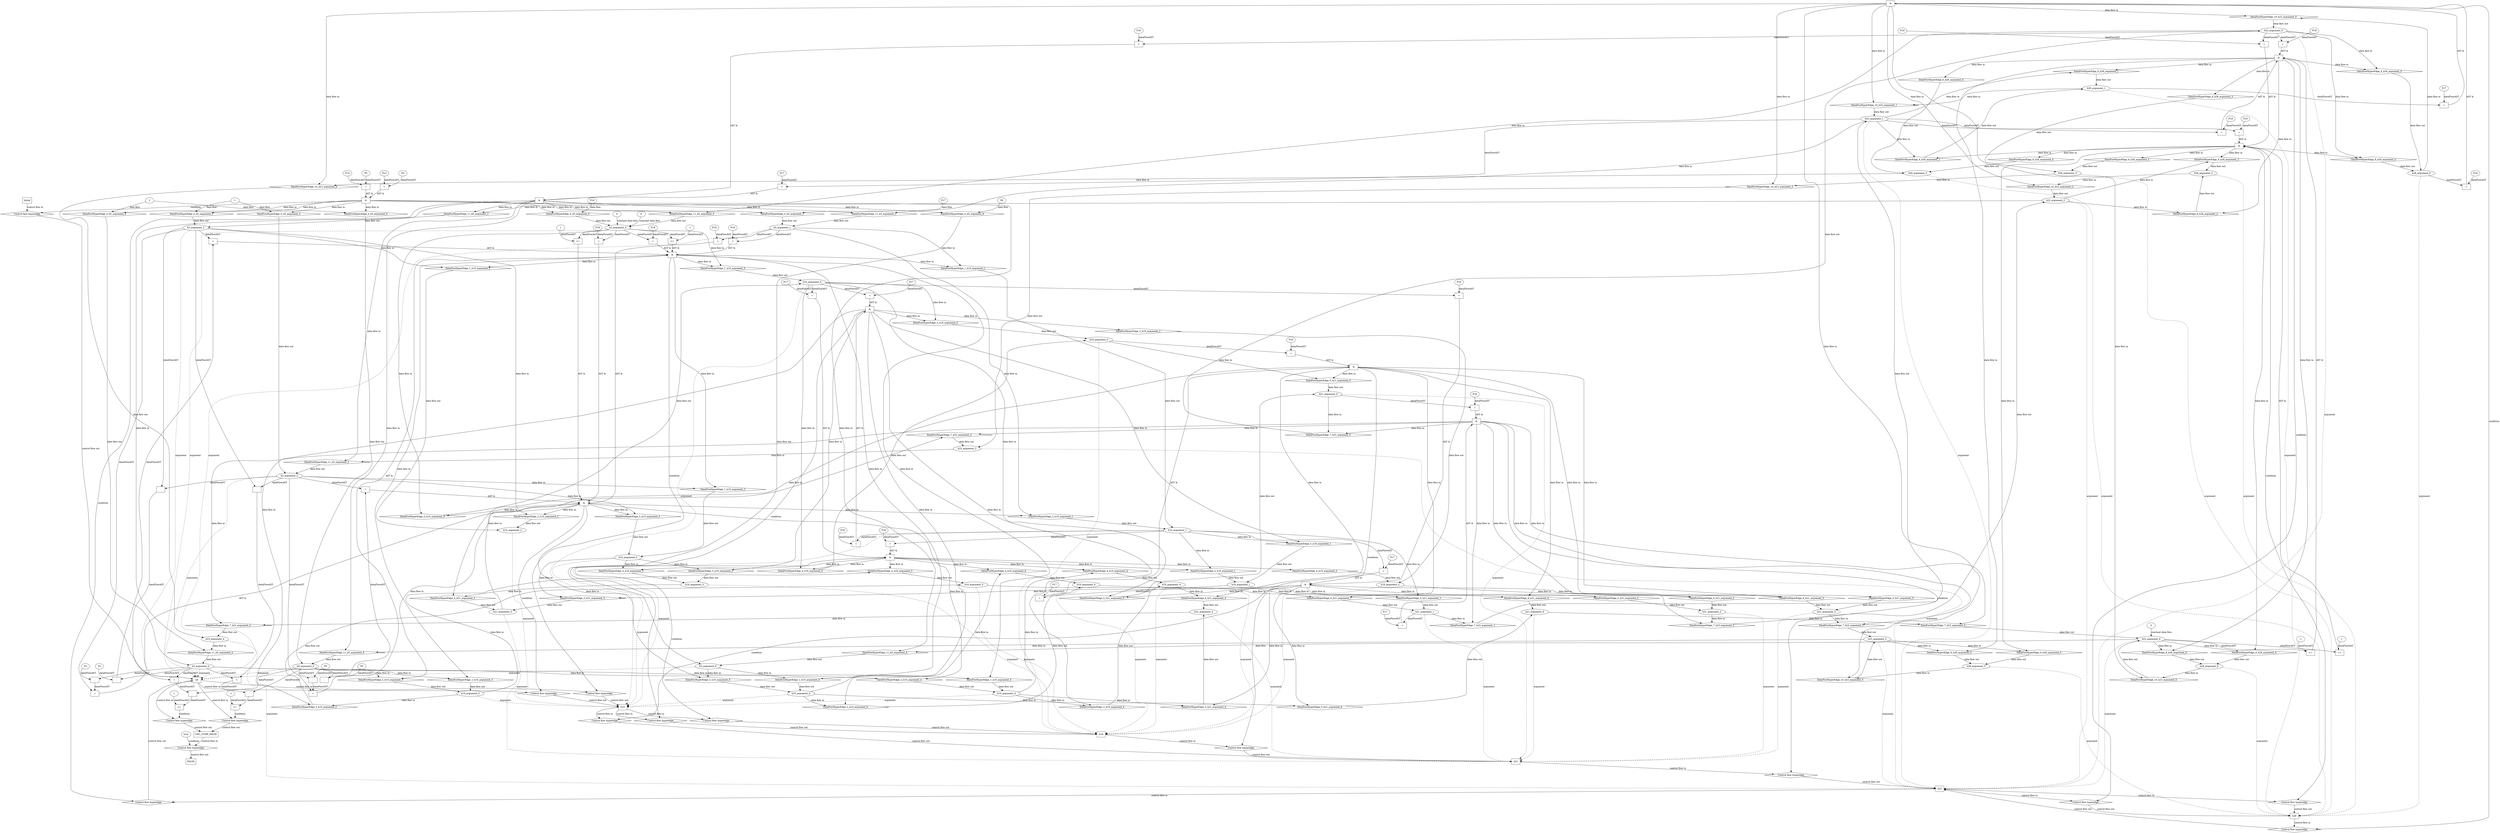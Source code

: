 digraph dag {
"CHC_COMP_FALSE" [label="CHC_COMP_FALSE" nodeName="CHC_COMP_FALSE" class=cfn  shape="rect"];
"h10" [label="h10" nodeName="h10" class=cfn  shape="rect"];
"h19" [label="h19" nodeName="h19" class=cfn  shape="rect"];
"h21" [label="h21" nodeName="h21" class=cfn  shape="rect"];
"h23" [label="h23" nodeName="h23" class=cfn  shape="rect"];
"h28" [label="h28" nodeName="h28" class=cfn  shape="rect"];
"h5" [label="h5" nodeName="h5" class=cfn  shape="rect"];
FALSE [label="FALSE" nodeName=FALSE class=cfn  shape="rect"];
Initial [label="Initial" nodeName=Initial class=cfn  shape="rect"];
ControlFowHyperEdge_0 [label="Control flow hyperedge" nodeName=ControlFowHyperEdge_0 class=controlFlowHyperEdge shape="diamond"];
"Initial" -> ControlFowHyperEdge_0 [label="control flow in"]
ControlFowHyperEdge_0 -> "h5" [label="control flow out"]
ControlFowHyperEdge_1 [label="Control flow hyperedge" nodeName=ControlFowHyperEdge_1 class=controlFlowHyperEdge shape="diamond"];
"h5" -> ControlFowHyperEdge_1 [label="control flow in"]
ControlFowHyperEdge_1 -> "h10" [label="control flow out"]
ControlFowHyperEdge_2 [label="Control flow hyperedge" nodeName=ControlFowHyperEdge_2 class=controlFlowHyperEdge shape="diamond"];
"h5" -> ControlFowHyperEdge_2 [label="control flow in"]
ControlFowHyperEdge_2 -> "h10" [label="control flow out"]
ControlFowHyperEdge_3 [label="Control flow hyperedge" nodeName=ControlFowHyperEdge_3 class=controlFlowHyperEdge shape="diamond"];
"h10" -> ControlFowHyperEdge_3 [label="control flow in"]
ControlFowHyperEdge_3 -> "h19" [label="control flow out"]
ControlFowHyperEdge_4 [label="Control flow hyperedge" nodeName=ControlFowHyperEdge_4 class=controlFlowHyperEdge shape="diamond"];
"h10" -> ControlFowHyperEdge_4 [label="control flow in"]
ControlFowHyperEdge_4 -> "h19" [label="control flow out"]
ControlFowHyperEdge_5 [label="Control flow hyperedge" nodeName=ControlFowHyperEdge_5 class=controlFlowHyperEdge shape="diamond"];
"h10" -> ControlFowHyperEdge_5 [label="control flow in"]
ControlFowHyperEdge_5 -> "h21" [label="control flow out"]
ControlFowHyperEdge_6 [label="Control flow hyperedge" nodeName=ControlFowHyperEdge_6 class=controlFlowHyperEdge shape="diamond"];
"h19" -> ControlFowHyperEdge_6 [label="control flow in"]
ControlFowHyperEdge_6 -> "h21" [label="control flow out"]
ControlFowHyperEdge_7 [label="Control flow hyperedge" nodeName=ControlFowHyperEdge_7 class=controlFlowHyperEdge shape="diamond"];
"h21" -> ControlFowHyperEdge_7 [label="control flow in"]
ControlFowHyperEdge_7 -> "h23" [label="control flow out"]
ControlFowHyperEdge_8 [label="Control flow hyperedge" nodeName=ControlFowHyperEdge_8 class=controlFlowHyperEdge shape="diamond"];
"h23" -> ControlFowHyperEdge_8 [label="control flow in"]
ControlFowHyperEdge_8 -> "h28" [label="control flow out"]
ControlFowHyperEdge_9 [label="Control flow hyperedge" nodeName=ControlFowHyperEdge_9 class=controlFlowHyperEdge shape="diamond"];
"h23" -> ControlFowHyperEdge_9 [label="control flow in"]
ControlFowHyperEdge_9 -> "h28" [label="control flow out"]
ControlFowHyperEdge_10 [label="Control flow hyperedge" nodeName=ControlFowHyperEdge_10 class=controlFlowHyperEdge shape="diamond"];
"h28" -> ControlFowHyperEdge_10 [label="control flow in"]
ControlFowHyperEdge_10 -> "h23" [label="control flow out"]
ControlFowHyperEdge_11 [label="Control flow hyperedge" nodeName=ControlFowHyperEdge_11 class=controlFlowHyperEdge shape="diamond"];
"h23" -> ControlFowHyperEdge_11 [label="control flow in"]
ControlFowHyperEdge_11 -> "h5" [label="control flow out"]
ControlFowHyperEdge_12 [label="Control flow hyperedge" nodeName=ControlFowHyperEdge_12 class=controlFlowHyperEdge shape="diamond"];
"h5" -> ControlFowHyperEdge_12 [label="control flow in"]
ControlFowHyperEdge_12 -> "CHC_COMP_FALSE" [label="control flow out"]
ControlFowHyperEdge_13 [label="Control flow hyperedge" nodeName=ControlFowHyperEdge_13 class=controlFlowHyperEdge shape="diamond"];
"h5" -> ControlFowHyperEdge_13 [label="control flow in"]
ControlFowHyperEdge_13 -> "CHC_COMP_FALSE" [label="control flow out"]
ControlFowHyperEdge_14 [label="Control flow hyperedge" nodeName=ControlFowHyperEdge_14 class=controlFlowHyperEdge shape="diamond"];
"CHC_COMP_FALSE" -> ControlFowHyperEdge_14 [label="control flow in"]
ControlFowHyperEdge_14 -> "FALSE" [label="control flow out"]
"h5_argument_0" [label="h5_argument_0" nodeName=argument0 class=argument  head="h5" shape="oval"];
"h5_argument_0" -> "h5"[label="argument" style="dashed"]
"h5_argument_1" [label="h5_argument_1" nodeName=argument1 class=argument  head="h5" shape="oval"];
"h5_argument_1" -> "h5"[label="argument" style="dashed"]
"h5_argument_2" [label="h5_argument_2" nodeName=argument2 class=argument  head="h5" shape="oval"];
"h5_argument_2" -> "h5"[label="argument" style="dashed"]
"h5_argument_3" [label="h5_argument_3" nodeName=argument3 class=argument  head="h5" shape="oval"];
"h5_argument_3" -> "h5"[label="argument" style="dashed"]
"h5_argument_4" [label="h5_argument_4" nodeName=argument4 class=argument  head="h5" shape="oval"];
"h5_argument_4" -> "h5"[label="argument" style="dashed"]
"h5_argument_5" [label="h5_argument_5" nodeName=argument5 class=argument  head="h5" shape="oval"];
"h5_argument_5" -> "h5"[label="argument" style="dashed"]
"h5_argument_6" [label="h5_argument_6" nodeName=argument6 class=argument  head="h5" shape="oval"];
"h5_argument_6" -> "h5"[label="argument" style="dashed"]
"h10_argument_0" [label="h10_argument_0" nodeName=argument0 class=argument  head="h10" shape="oval"];
"h10_argument_0" -> "h10"[label="argument" style="dashed"]
"h10_argument_1" [label="h10_argument_1" nodeName=argument1 class=argument  head="h10" shape="oval"];
"h10_argument_1" -> "h10"[label="argument" style="dashed"]
"h10_argument_2" [label="h10_argument_2" nodeName=argument2 class=argument  head="h10" shape="oval"];
"h10_argument_2" -> "h10"[label="argument" style="dashed"]
"h10_argument_3" [label="h10_argument_3" nodeName=argument3 class=argument  head="h10" shape="oval"];
"h10_argument_3" -> "h10"[label="argument" style="dashed"]
"h10_argument_4" [label="h10_argument_4" nodeName=argument4 class=argument  head="h10" shape="oval"];
"h10_argument_4" -> "h10"[label="argument" style="dashed"]
"h10_argument_5" [label="h10_argument_5" nodeName=argument5 class=argument  head="h10" shape="oval"];
"h10_argument_5" -> "h10"[label="argument" style="dashed"]
"h10_argument_6" [label="h10_argument_6" nodeName=argument6 class=argument  head="h10" shape="oval"];
"h10_argument_6" -> "h10"[label="argument" style="dashed"]
"h19_argument_0" [label="h19_argument_0" nodeName=argument0 class=argument  head="h19" shape="oval"];
"h19_argument_0" -> "h19"[label="argument" style="dashed"]
"h19_argument_1" [label="h19_argument_1" nodeName=argument1 class=argument  head="h19" shape="oval"];
"h19_argument_1" -> "h19"[label="argument" style="dashed"]
"h19_argument_2" [label="h19_argument_2" nodeName=argument2 class=argument  head="h19" shape="oval"];
"h19_argument_2" -> "h19"[label="argument" style="dashed"]
"h19_argument_3" [label="h19_argument_3" nodeName=argument3 class=argument  head="h19" shape="oval"];
"h19_argument_3" -> "h19"[label="argument" style="dashed"]
"h19_argument_4" [label="h19_argument_4" nodeName=argument4 class=argument  head="h19" shape="oval"];
"h19_argument_4" -> "h19"[label="argument" style="dashed"]
"h19_argument_5" [label="h19_argument_5" nodeName=argument5 class=argument  head="h19" shape="oval"];
"h19_argument_5" -> "h19"[label="argument" style="dashed"]
"h19_argument_6" [label="h19_argument_6" nodeName=argument6 class=argument  head="h19" shape="oval"];
"h19_argument_6" -> "h19"[label="argument" style="dashed"]
"h21_argument_0" [label="h21_argument_0" nodeName=argument0 class=argument  head="h21" shape="oval"];
"h21_argument_0" -> "h21"[label="argument" style="dashed"]
"h21_argument_1" [label="h21_argument_1" nodeName=argument1 class=argument  head="h21" shape="oval"];
"h21_argument_1" -> "h21"[label="argument" style="dashed"]
"h21_argument_2" [label="h21_argument_2" nodeName=argument2 class=argument  head="h21" shape="oval"];
"h21_argument_2" -> "h21"[label="argument" style="dashed"]
"h21_argument_3" [label="h21_argument_3" nodeName=argument3 class=argument  head="h21" shape="oval"];
"h21_argument_3" -> "h21"[label="argument" style="dashed"]
"h21_argument_4" [label="h21_argument_4" nodeName=argument4 class=argument  head="h21" shape="oval"];
"h21_argument_4" -> "h21"[label="argument" style="dashed"]
"h21_argument_5" [label="h21_argument_5" nodeName=argument5 class=argument  head="h21" shape="oval"];
"h21_argument_5" -> "h21"[label="argument" style="dashed"]
"h21_argument_6" [label="h21_argument_6" nodeName=argument6 class=argument  head="h21" shape="oval"];
"h21_argument_6" -> "h21"[label="argument" style="dashed"]
"h23_argument_0" [label="h23_argument_0" nodeName=argument0 class=argument  head="h23" shape="oval"];
"h23_argument_0" -> "h23"[label="argument" style="dashed"]
"h23_argument_1" [label="h23_argument_1" nodeName=argument1 class=argument  head="h23" shape="oval"];
"h23_argument_1" -> "h23"[label="argument" style="dashed"]
"h23_argument_2" [label="h23_argument_2" nodeName=argument2 class=argument  head="h23" shape="oval"];
"h23_argument_2" -> "h23"[label="argument" style="dashed"]
"h23_argument_3" [label="h23_argument_3" nodeName=argument3 class=argument  head="h23" shape="oval"];
"h23_argument_3" -> "h23"[label="argument" style="dashed"]
"h23_argument_4" [label="h23_argument_4" nodeName=argument4 class=argument  head="h23" shape="oval"];
"h23_argument_4" -> "h23"[label="argument" style="dashed"]
"h23_argument_5" [label="h23_argument_5" nodeName=argument5 class=argument  head="h23" shape="oval"];
"h23_argument_5" -> "h23"[label="argument" style="dashed"]
"h23_argument_6" [label="h23_argument_6" nodeName=argument6 class=argument  head="h23" shape="oval"];
"h23_argument_6" -> "h23"[label="argument" style="dashed"]
"h28_argument_0" [label="h28_argument_0" nodeName=argument0 class=argument  head="h28" shape="oval"];
"h28_argument_0" -> "h28"[label="argument" style="dashed"]
"h28_argument_1" [label="h28_argument_1" nodeName=argument1 class=argument  head="h28" shape="oval"];
"h28_argument_1" -> "h28"[label="argument" style="dashed"]
"h28_argument_2" [label="h28_argument_2" nodeName=argument2 class=argument  head="h28" shape="oval"];
"h28_argument_2" -> "h28"[label="argument" style="dashed"]
"h28_argument_3" [label="h28_argument_3" nodeName=argument3 class=argument  head="h28" shape="oval"];
"h28_argument_3" -> "h28"[label="argument" style="dashed"]
"h28_argument_4" [label="h28_argument_4" nodeName=argument4 class=argument  head="h28" shape="oval"];
"h28_argument_4" -> "h28"[label="argument" style="dashed"]
"h28_argument_5" [label="h28_argument_5" nodeName=argument5 class=argument  head="h28" shape="oval"];
"h28_argument_5" -> "h28"[label="argument" style="dashed"]
"h28_argument_6" [label="h28_argument_6" nodeName=argument6 class=argument  head="h28" shape="oval"];
"h28_argument_6" -> "h28"[label="argument" style="dashed"]

"xxxh5___Initial_0xxx_and" [label="&" nodeName="xxxh5___Initial_0xxx_and" class=Operator shape="rect"];
"xxxh5___Initial_0xxxguard_0_node_0" [label="=" nodeName="xxxh5___Initial_0xxxguard_0_node_0" class=Operator  shape="rect"];
"xxxh5___Initial_0xxxguard_0_node_1" [label="P14" nodeName="xxxh5___Initial_0xxxguard_0_node_1" class=Constant ];
"xxxh5___Initial_0xxxguard_0_node_2" [label="P5" nodeName="xxxh5___Initial_0xxxguard_0_node_2" class=Constant ];
"xxxh5___Initial_0xxxguard_0_node_1" -> "xxxh5___Initial_0xxxguard_0_node_0"[label="dataFlowAST"]
"xxxh5___Initial_0xxxguard_0_node_2" -> "xxxh5___Initial_0xxxguard_0_node_0"[label="dataFlowAST"]

"xxxh5___Initial_0xxxguard_0_node_0" -> "xxxh5___Initial_0xxx_and" [label="AST &"];
"xxxh5___Initial_0xxxguard1_node_0" [label="=" nodeName="xxxh5___Initial_0xxxguard1_node_0" class=Operator  shape="rect"];
"xxxh5___Initial_0xxxguard1_node_1" [label="P13" nodeName="xxxh5___Initial_0xxxguard1_node_1" class=Constant ];
"xxxh5___Initial_0xxxguard1_node_2" [label="P4" nodeName="xxxh5___Initial_0xxxguard1_node_2" class=Constant ];
"xxxh5___Initial_0xxxguard1_node_1" -> "xxxh5___Initial_0xxxguard1_node_0"[label="dataFlowAST"]
"xxxh5___Initial_0xxxguard1_node_2" -> "xxxh5___Initial_0xxxguard1_node_0"[label="dataFlowAST"]

"xxxh5___Initial_0xxxguard1_node_0" -> "xxxh5___Initial_0xxx_and" [label="AST &"];
"xxxh5___Initial_0xxx_and" -> "ControlFowHyperEdge_0" [label="condition"];
"xxxh5___Initial_0xxxdataFlow_0_node_0" [label="P6" nodeName="xxxh5___Initial_0xxxdataFlow_0_node_0" class=Constant ];

"xxxh5___Initial_0xxxdataFlow_0_node_0" -> "DataFowHyperEdge_0_h5_argument_6" [label="data flow"];
"xxxh5___Initial_0xxxdataFlow1_node_0" [label="1" nodeName="xxxh5___Initial_0xxxdataFlow1_node_0" class=Literal ];

"xxxh5___Initial_0xxxdataFlow1_node_0" -> "DataFowHyperEdge_0_h5_argument_3" [label="data flow"];
"xxxh5___Initial_0xxxdataFlow2_node_0" [label="P17" nodeName="xxxh5___Initial_0xxxdataFlow2_node_0" class=Constant ];

"xxxh5___Initial_0xxxdataFlow2_node_0" -> "DataFowHyperEdge_0_h5_argument_1" [label="data flow"];
"xxxh5___Initial_0xxxdataFlow3_node_0" [label="P16" nodeName="xxxh5___Initial_0xxxdataFlow3_node_0" class=Constant ];

"xxxh5___Initial_0xxxdataFlow3_node_0" -> "DataFowHyperEdge_0_h5_argument_0" [label="data flow"];
"xxxh5___Initial_0xxxdataFlow4_node_0" [label="2" nodeName="xxxh5___Initial_0xxxdataFlow4_node_0" class=Literal ];

"xxxh5___Initial_0xxxdataFlow4_node_0" -> "DataFowHyperEdge_0_h5_argument_4" [label="data flow"];

"xxxh5___Initial_0xxxdataFlow4_node_0" -> "DataFowHyperEdge_0_h5_argument_5" [label="data flow"];

"xxxh5___Initial_0xxxdataFlow1_node_0" -> "DataFowHyperEdge_0_h5_argument_2" [label="data flow"];
"xxxh10___h5_1xxx_and" [label="&" nodeName="xxxh10___h5_1xxx_and" class=Operator shape="rect"];
"xxxh10___h5_1xxxguard3_node_0" [label="=" nodeName="xxxh10___h5_1xxxguard3_node_0" class=Operator  shape="rect"];
"xxxh10___h5_1xxxguard3_node_2" [label="-" nodeName="xxxh10___h5_1xxxguard3_node_2" class= Operator shape="rect"];
"xxxh10___h5_1xxxguard3_node_3" [label="P2" nodeName="xxxh10___h5_1xxxguard3_node_3" class=Constant ];
"h5_argument_2" -> "xxxh10___h5_1xxxguard3_node_0"[label="dataFlowAST"]
"xxxh10___h5_1xxxguard3_node_2" -> "xxxh10___h5_1xxxguard3_node_0"[label="dataFlowAST"]
"xxxh10___h5_1xxxguard3_node_3" -> "xxxh10___h5_1xxxguard3_node_2"[label="dataFlowAST"]
"h5_argument_4" -> "xxxh10___h5_1xxxguard3_node_2"[label="dataFlowAST"]

"xxxh10___h5_1xxxguard3_node_0" -> "xxxh10___h5_1xxx_and" [label="AST &"];
"xxxh10___h5_1xxxguard_0_node_0" [label="=" nodeName="xxxh10___h5_1xxxguard_0_node_0" class=Operator  shape="rect"];
"xxxh10___h5_1xxxguard_0_node_1" [label="P19" nodeName="xxxh10___h5_1xxxguard_0_node_1" class=Constant ];
"xxxh10___h5_1xxxguard_0_node_1" -> "xxxh10___h5_1xxxguard_0_node_0"[label="dataFlowAST"]
"h5_argument_1" -> "xxxh10___h5_1xxxguard_0_node_0"[label="dataFlowAST"]

"xxxh10___h5_1xxxguard_0_node_0" -> "xxxh10___h5_1xxx_and" [label="AST &"];
"xxxh10___h5_1xxxguard1_node_0" [label="=" nodeName="xxxh10___h5_1xxxguard1_node_0" class=Operator  shape="rect"];
"xxxh10___h5_1xxxguard1_node_1" [label="P18" nodeName="xxxh10___h5_1xxxguard1_node_1" class=Constant ];
"xxxh10___h5_1xxxguard1_node_1" -> "xxxh10___h5_1xxxguard1_node_0"[label="dataFlowAST"]
"h5_argument_0" -> "xxxh10___h5_1xxxguard1_node_0"[label="dataFlowAST"]

"xxxh10___h5_1xxxguard1_node_0" -> "xxxh10___h5_1xxx_and" [label="AST &"];
"xxxh10___h5_1xxxguard2_node_0" [label="=" nodeName="xxxh10___h5_1xxxguard2_node_0" class=Operator  shape="rect"];
"xxxh10___h5_1xxxguard2_node_2" [label="-" nodeName="xxxh10___h5_1xxxguard2_node_2" class= Operator shape="rect"];
"xxxh10___h5_1xxxguard2_node_3" [label="P5" nodeName="xxxh10___h5_1xxxguard2_node_3" class=Constant ];
"h5_argument_3" -> "xxxh10___h5_1xxxguard2_node_0"[label="dataFlowAST"]
"xxxh10___h5_1xxxguard2_node_2" -> "xxxh10___h5_1xxxguard2_node_0"[label="dataFlowAST"]
"xxxh10___h5_1xxxguard2_node_3" -> "xxxh10___h5_1xxxguard2_node_2"[label="dataFlowAST"]
"h5_argument_5" -> "xxxh10___h5_1xxxguard2_node_2"[label="dataFlowAST"]

"xxxh10___h5_1xxxguard2_node_0" -> "xxxh10___h5_1xxx_and" [label="AST &"];
"xxxh10___h5_1xxxguard4_node_0" [label=">=" nodeName="xxxh10___h5_1xxxguard4_node_0" class=Operator  shape="rect"];
"xxxh10___h5_1xxxguard4_node_1" [label="-1" nodeName="xxxh10___h5_1xxxguard4_node_1" class=Literal ];
"xxxh10___h5_1xxxguard4_node_1" -> "xxxh10___h5_1xxxguard4_node_0"[label="dataFlowAST"]
"h5_argument_0" -> "xxxh10___h5_1xxxguard4_node_0"[label="dataFlowAST"]

"xxxh10___h5_1xxxguard4_node_0" -> "xxxh10___h5_1xxx_and" [label="AST &"];
"xxxh10___h5_1xxx_and" -> "ControlFowHyperEdge_1" [label="condition"];
"xxxh10___h5_2xxx_and" [label="&" nodeName="xxxh10___h5_2xxx_and" class=Operator shape="rect"];
"xxxh10___h5_2xxxguard4_node_0" [label=">=" nodeName="xxxh10___h5_2xxxguard4_node_0" class=Operator  shape="rect"];
"xxxh10___h5_2xxxguard4_node_2" [label="1" nodeName="xxxh10___h5_2xxxguard4_node_2" class=Literal ];
"h5_argument_0" -> "xxxh10___h5_2xxxguard4_node_0"[label="dataFlowAST"]
"xxxh10___h5_2xxxguard4_node_2" -> "xxxh10___h5_2xxxguard4_node_0"[label="dataFlowAST"]

"xxxh10___h5_2xxxguard4_node_0" -> "xxxh10___h5_2xxx_and" [label="AST &"];
"xxxh10___h5_2xxxguard3_node_0" [label="=" nodeName="xxxh10___h5_2xxxguard3_node_0" class=Operator  shape="rect"];
"xxxh10___h5_2xxxguard3_node_2" [label="-" nodeName="xxxh10___h5_2xxxguard3_node_2" class= Operator shape="rect"];
"xxxh10___h5_2xxxguard3_node_3" [label="P2" nodeName="xxxh10___h5_2xxxguard3_node_3" class=Constant ];
"h5_argument_2" -> "xxxh10___h5_2xxxguard3_node_0"[label="dataFlowAST"]
"xxxh10___h5_2xxxguard3_node_2" -> "xxxh10___h5_2xxxguard3_node_0"[label="dataFlowAST"]
"xxxh10___h5_2xxxguard3_node_3" -> "xxxh10___h5_2xxxguard3_node_2"[label="dataFlowAST"]
"h5_argument_4" -> "xxxh10___h5_2xxxguard3_node_2"[label="dataFlowAST"]

"xxxh10___h5_2xxxguard3_node_0" -> "xxxh10___h5_2xxx_and" [label="AST &"];
"xxxh10___h5_2xxxguard2_node_0" [label="=" nodeName="xxxh10___h5_2xxxguard2_node_0" class=Operator  shape="rect"];
"xxxh10___h5_2xxxguard2_node_2" [label="-" nodeName="xxxh10___h5_2xxxguard2_node_2" class= Operator shape="rect"];
"xxxh10___h5_2xxxguard2_node_3" [label="P5" nodeName="xxxh10___h5_2xxxguard2_node_3" class=Constant ];
"h5_argument_3" -> "xxxh10___h5_2xxxguard2_node_0"[label="dataFlowAST"]
"xxxh10___h5_2xxxguard2_node_2" -> "xxxh10___h5_2xxxguard2_node_0"[label="dataFlowAST"]
"xxxh10___h5_2xxxguard2_node_3" -> "xxxh10___h5_2xxxguard2_node_2"[label="dataFlowAST"]
"h5_argument_5" -> "xxxh10___h5_2xxxguard2_node_2"[label="dataFlowAST"]

"xxxh10___h5_2xxxguard2_node_0" -> "xxxh10___h5_2xxx_and" [label="AST &"];
"xxxh10___h5_2xxxguard_0_node_0" [label="=" nodeName="xxxh10___h5_2xxxguard_0_node_0" class=Operator  shape="rect"];
"xxxh10___h5_2xxxguard_0_node_1" [label="P19" nodeName="xxxh10___h5_2xxxguard_0_node_1" class=Constant ];
"xxxh10___h5_2xxxguard_0_node_1" -> "xxxh10___h5_2xxxguard_0_node_0"[label="dataFlowAST"]
"h5_argument_1" -> "xxxh10___h5_2xxxguard_0_node_0"[label="dataFlowAST"]

"xxxh10___h5_2xxxguard_0_node_0" -> "xxxh10___h5_2xxx_and" [label="AST &"];
"xxxh10___h5_2xxxguard1_node_0" [label="=" nodeName="xxxh10___h5_2xxxguard1_node_0" class=Operator  shape="rect"];
"xxxh10___h5_2xxxguard1_node_1" [label="P18" nodeName="xxxh10___h5_2xxxguard1_node_1" class=Constant ];
"xxxh10___h5_2xxxguard1_node_1" -> "xxxh10___h5_2xxxguard1_node_0"[label="dataFlowAST"]
"h5_argument_0" -> "xxxh10___h5_2xxxguard1_node_0"[label="dataFlowAST"]

"xxxh10___h5_2xxxguard1_node_0" -> "xxxh10___h5_2xxx_and" [label="AST &"];
"xxxh10___h5_2xxx_and" -> "ControlFowHyperEdge_2" [label="condition"];
"xxxh19___h10_3xxx_and" [label="&" nodeName="xxxh19___h10_3xxx_and" class=Operator shape="rect"];
"xxxh19___h10_3xxxguard_0_node_0" [label="=" nodeName="xxxh19___h10_3xxxguard_0_node_0" class=Operator  shape="rect"];
"xxxh19___h10_3xxxguard_0_node_1" [label="P17" nodeName="xxxh19___h10_3xxxguard_0_node_1" class=Constant ];
"xxxh19___h10_3xxxguard_0_node_1" -> "xxxh19___h10_3xxxguard_0_node_0"[label="dataFlowAST"]
"h10_argument_0" -> "xxxh19___h10_3xxxguard_0_node_0"[label="dataFlowAST"]

"xxxh19___h10_3xxxguard_0_node_0" -> "xxxh19___h10_3xxx_and" [label="AST &"];
"xxxh19___h10_3xxxguard1_node_0" [label="=" nodeName="xxxh19___h10_3xxxguard1_node_0" class=Operator  shape="rect"];
"xxxh19___h10_3xxxguard1_node_1" [label="P18" nodeName="xxxh19___h10_3xxxguard1_node_1" class=Constant ];
"xxxh19___h10_3xxxguard1_node_1" -> "xxxh19___h10_3xxxguard1_node_0"[label="dataFlowAST"]
"h10_argument_1" -> "xxxh19___h10_3xxxguard1_node_0"[label="dataFlowAST"]

"xxxh19___h10_3xxxguard1_node_0" -> "xxxh19___h10_3xxx_and" [label="AST &"];
"xxxh19___h10_3xxx_and" -> "ControlFowHyperEdge_3" [label="condition"];
"xxxh19___h10_4xxx_and" [label="&" nodeName="xxxh19___h10_4xxx_and" class=Operator shape="rect"];
"xxxh19___h10_4xxxguard_0_node_0" [label="=" nodeName="xxxh19___h10_4xxxguard_0_node_0" class=Operator  shape="rect"];
"xxxh19___h10_4xxxguard_0_node_1" [label="P17" nodeName="xxxh19___h10_4xxxguard_0_node_1" class=Constant ];
"xxxh19___h10_4xxxguard_0_node_1" -> "xxxh19___h10_4xxxguard_0_node_0"[label="dataFlowAST"]
"h10_argument_0" -> "xxxh19___h10_4xxxguard_0_node_0"[label="dataFlowAST"]

"xxxh19___h10_4xxxguard_0_node_0" -> "xxxh19___h10_4xxx_and" [label="AST &"];
"xxxh19___h10_4xxxguard1_node_0" [label="=" nodeName="xxxh19___h10_4xxxguard1_node_0" class=Operator  shape="rect"];
"xxxh19___h10_4xxxguard1_node_1" [label="P18" nodeName="xxxh19___h10_4xxxguard1_node_1" class=Constant ];
"xxxh19___h10_4xxxguard1_node_1" -> "xxxh19___h10_4xxxguard1_node_0"[label="dataFlowAST"]
"h10_argument_1" -> "xxxh19___h10_4xxxguard1_node_0"[label="dataFlowAST"]

"xxxh19___h10_4xxxguard1_node_0" -> "xxxh19___h10_4xxx_and" [label="AST &"];
"xxxh19___h10_4xxx_and" -> "ControlFowHyperEdge_4" [label="condition"];
"xxxh21___h10_5xxx_and" [label="&" nodeName="xxxh21___h10_5xxx_and" class=Operator shape="rect"];
"xxxh21___h10_5xxxguard_0_node_0" [label="=" nodeName="xxxh21___h10_5xxxguard_0_node_0" class=Operator  shape="rect"];
"xxxh21___h10_5xxxguard_0_node_1" [label="P16" nodeName="xxxh21___h10_5xxxguard_0_node_1" class=Constant ];
"xxxh21___h10_5xxxguard_0_node_1" -> "xxxh21___h10_5xxxguard_0_node_0"[label="dataFlowAST"]
"h10_argument_0" -> "xxxh21___h10_5xxxguard_0_node_0"[label="dataFlowAST"]

"xxxh21___h10_5xxxguard_0_node_0" -> "xxxh21___h10_5xxx_and" [label="AST &"];
"xxxh21___h10_5xxxguard1_node_0" [label="=" nodeName="xxxh21___h10_5xxxguard1_node_0" class=Operator  shape="rect"];
"xxxh21___h10_5xxxguard1_node_1" [label="P17" nodeName="xxxh21___h10_5xxxguard1_node_1" class=Constant ];
"xxxh21___h10_5xxxguard1_node_1" -> "xxxh21___h10_5xxxguard1_node_0"[label="dataFlowAST"]
"h10_argument_1" -> "xxxh21___h10_5xxxguard1_node_0"[label="dataFlowAST"]

"xxxh21___h10_5xxxguard1_node_0" -> "xxxh21___h10_5xxx_and" [label="AST &"];
"xxxh21___h10_5xxx_and" -> "ControlFowHyperEdge_5" [label="condition"];
"xxxh21___h19_6xxx_and" [label="&" nodeName="xxxh21___h19_6xxx_and" class=Operator shape="rect"];
"xxxh21___h19_6xxxguard_0_node_0" [label="=" nodeName="xxxh21___h19_6xxxguard_0_node_0" class=Operator  shape="rect"];
"xxxh21___h19_6xxxguard_0_node_1" [label="P16" nodeName="xxxh21___h19_6xxxguard_0_node_1" class=Constant ];
"xxxh21___h19_6xxxguard_0_node_1" -> "xxxh21___h19_6xxxguard_0_node_0"[label="dataFlowAST"]
"h19_argument_0" -> "xxxh21___h19_6xxxguard_0_node_0"[label="dataFlowAST"]

"xxxh21___h19_6xxxguard_0_node_0" -> "xxxh21___h19_6xxx_and" [label="AST &"];
"xxxh21___h19_6xxxguard1_node_0" [label="=" nodeName="xxxh21___h19_6xxxguard1_node_0" class=Operator  shape="rect"];
"xxxh21___h19_6xxxguard1_node_1" [label="P17" nodeName="xxxh21___h19_6xxxguard1_node_1" class=Constant ];
"xxxh21___h19_6xxxguard1_node_1" -> "xxxh21___h19_6xxxguard1_node_0"[label="dataFlowAST"]
"h19_argument_1" -> "xxxh21___h19_6xxxguard1_node_0"[label="dataFlowAST"]

"xxxh21___h19_6xxxguard1_node_0" -> "xxxh21___h19_6xxx_and" [label="AST &"];
"xxxh21___h19_6xxx_and" -> "ControlFowHyperEdge_6" [label="condition"];
"xxxh23___h21_7xxx_and" [label="&" nodeName="xxxh23___h21_7xxx_and" class=Operator shape="rect"];
"xxxh23___h21_7xxxguard_0_node_0" [label="=" nodeName="xxxh23___h21_7xxxguard_0_node_0" class=Operator  shape="rect"];
"xxxh23___h21_7xxxguard_0_node_1" [label="P16" nodeName="xxxh23___h21_7xxxguard_0_node_1" class=Constant ];
"xxxh23___h21_7xxxguard_0_node_1" -> "xxxh23___h21_7xxxguard_0_node_0"[label="dataFlowAST"]
"h21_argument_0" -> "xxxh23___h21_7xxxguard_0_node_0"[label="dataFlowAST"]

"xxxh23___h21_7xxxguard_0_node_0" -> "xxxh23___h21_7xxx_and" [label="AST &"];
"xxxh23___h21_7xxxguard1_node_0" [label="=" nodeName="xxxh23___h21_7xxxguard1_node_0" class=Operator  shape="rect"];
"xxxh23___h21_7xxxguard1_node_1" [label="P17" nodeName="xxxh23___h21_7xxxguard1_node_1" class=Constant ];
"xxxh23___h21_7xxxguard1_node_1" -> "xxxh23___h21_7xxxguard1_node_0"[label="dataFlowAST"]
"h21_argument_1" -> "xxxh23___h21_7xxxguard1_node_0"[label="dataFlowAST"]

"xxxh23___h21_7xxxguard1_node_0" -> "xxxh23___h21_7xxx_and" [label="AST &"];
"xxxh23___h21_7xxx_and" -> "ControlFowHyperEdge_7" [label="condition"];
"xxxh28___h23_8xxx_and" [label="&" nodeName="xxxh28___h23_8xxx_and" class=Operator shape="rect"];
"xxxh28___h23_8xxxguard_0_node_0" [label=">=" nodeName="xxxh28___h23_8xxxguard_0_node_0" class=Operator  shape="rect"];
"xxxh28___h23_8xxxguard_0_node_1" [label="-1" nodeName="xxxh28___h23_8xxxguard_0_node_1" class=Literal ];
"xxxh28___h23_8xxxguard_0_node_1" -> "xxxh28___h23_8xxxguard_0_node_0"[label="dataFlowAST"]
"h23_argument_6" -> "xxxh28___h23_8xxxguard_0_node_0"[label="dataFlowAST"]

"xxxh28___h23_8xxxguard_0_node_0" -> "xxxh28___h23_8xxx_and" [label="AST &"];
"xxxh28___h23_8xxxguard1_node_0" [label="=" nodeName="xxxh28___h23_8xxxguard1_node_0" class=Operator  shape="rect"];
"xxxh28___h23_8xxxguard1_node_1" [label="P18" nodeName="xxxh28___h23_8xxxguard1_node_1" class=Constant ];
"xxxh28___h23_8xxxguard1_node_1" -> "xxxh28___h23_8xxxguard1_node_0"[label="dataFlowAST"]
"h23_argument_0" -> "xxxh28___h23_8xxxguard1_node_0"[label="dataFlowAST"]

"xxxh28___h23_8xxxguard1_node_0" -> "xxxh28___h23_8xxx_and" [label="AST &"];
"xxxh28___h23_8xxxguard2_node_0" [label="=" nodeName="xxxh28___h23_8xxxguard2_node_0" class=Operator  shape="rect"];
"xxxh28___h23_8xxxguard2_node_1" [label="P19" nodeName="xxxh28___h23_8xxxguard2_node_1" class=Constant ];
"xxxh28___h23_8xxxguard2_node_1" -> "xxxh28___h23_8xxxguard2_node_0"[label="dataFlowAST"]
"h23_argument_1" -> "xxxh28___h23_8xxxguard2_node_0"[label="dataFlowAST"]

"xxxh28___h23_8xxxguard2_node_0" -> "xxxh28___h23_8xxx_and" [label="AST &"];
"xxxh28___h23_8xxx_and" -> "ControlFowHyperEdge_8" [label="condition"];
"xxxh28___h23_9xxx_and" [label="&" nodeName="xxxh28___h23_9xxx_and" class=Operator shape="rect"];
"xxxh28___h23_9xxxguard_0_node_0" [label=">=" nodeName="xxxh28___h23_9xxxguard_0_node_0" class=Operator  shape="rect"];
"xxxh28___h23_9xxxguard_0_node_2" [label="1" nodeName="xxxh28___h23_9xxxguard_0_node_2" class=Literal ];
"h23_argument_6" -> "xxxh28___h23_9xxxguard_0_node_0"[label="dataFlowAST"]
"xxxh28___h23_9xxxguard_0_node_2" -> "xxxh28___h23_9xxxguard_0_node_0"[label="dataFlowAST"]

"xxxh28___h23_9xxxguard_0_node_0" -> "xxxh28___h23_9xxx_and" [label="AST &"];
"xxxh28___h23_9xxxguard1_node_0" [label="=" nodeName="xxxh28___h23_9xxxguard1_node_0" class=Operator  shape="rect"];
"xxxh28___h23_9xxxguard1_node_1" [label="P18" nodeName="xxxh28___h23_9xxxguard1_node_1" class=Constant ];
"xxxh28___h23_9xxxguard1_node_1" -> "xxxh28___h23_9xxxguard1_node_0"[label="dataFlowAST"]
"h23_argument_0" -> "xxxh28___h23_9xxxguard1_node_0"[label="dataFlowAST"]

"xxxh28___h23_9xxxguard1_node_0" -> "xxxh28___h23_9xxx_and" [label="AST &"];
"xxxh28___h23_9xxxguard2_node_0" [label="=" nodeName="xxxh28___h23_9xxxguard2_node_0" class=Operator  shape="rect"];
"xxxh28___h23_9xxxguard2_node_1" [label="P19" nodeName="xxxh28___h23_9xxxguard2_node_1" class=Constant ];
"xxxh28___h23_9xxxguard2_node_1" -> "xxxh28___h23_9xxxguard2_node_0"[label="dataFlowAST"]
"h23_argument_1" -> "xxxh28___h23_9xxxguard2_node_0"[label="dataFlowAST"]

"xxxh28___h23_9xxxguard2_node_0" -> "xxxh28___h23_9xxx_and" [label="AST &"];
"xxxh28___h23_9xxx_and" -> "ControlFowHyperEdge_9" [label="condition"];
"xxxh23___h28_10xxx_and" [label="&" nodeName="xxxh23___h28_10xxx_and" class=Operator shape="rect"];
"xxxh23___h28_10xxxguard_0_node_0" [label="=" nodeName="xxxh23___h28_10xxxguard_0_node_0" class=Operator  shape="rect"];
"xxxh23___h28_10xxxguard_0_node_1" [label="P16" nodeName="xxxh23___h28_10xxxguard_0_node_1" class=Constant ];
"xxxh23___h28_10xxxguard_0_node_1" -> "xxxh23___h28_10xxxguard_0_node_0"[label="dataFlowAST"]
"h28_argument_0" -> "xxxh23___h28_10xxxguard_0_node_0"[label="dataFlowAST"]

"xxxh23___h28_10xxxguard_0_node_0" -> "xxxh23___h28_10xxx_and" [label="AST &"];
"xxxh23___h28_10xxxguard1_node_0" [label="=" nodeName="xxxh23___h28_10xxxguard1_node_0" class=Operator  shape="rect"];
"xxxh23___h28_10xxxguard1_node_1" [label="P17" nodeName="xxxh23___h28_10xxxguard1_node_1" class=Constant ];
"xxxh23___h28_10xxxguard1_node_1" -> "xxxh23___h28_10xxxguard1_node_0"[label="dataFlowAST"]
"h28_argument_1" -> "xxxh23___h28_10xxxguard1_node_0"[label="dataFlowAST"]

"xxxh23___h28_10xxxguard1_node_0" -> "xxxh23___h28_10xxx_and" [label="AST &"];
"xxxh23___h28_10xxx_and" -> "ControlFowHyperEdge_10" [label="condition"];
"xxxh5___h23_11xxx_and" [label="&" nodeName="xxxh5___h23_11xxx_and" class=Operator shape="rect"];
"xxxh5___h23_11xxxguard_0_node_0" [label="=" nodeName="xxxh5___h23_11xxxguard_0_node_0" class=Operator  shape="rect"];
"xxxh5___h23_11xxxguard_0_node_1" [label="P16" nodeName="xxxh5___h23_11xxxguard_0_node_1" class=Constant ];
"xxxh5___h23_11xxxguard_0_node_1" -> "xxxh5___h23_11xxxguard_0_node_0"[label="dataFlowAST"]
"h23_argument_0" -> "xxxh5___h23_11xxxguard_0_node_0"[label="dataFlowAST"]

"xxxh5___h23_11xxxguard_0_node_0" -> "xxxh5___h23_11xxx_and" [label="AST &"];
"xxxh5___h23_11xxxguard1_node_0" [label="=" nodeName="xxxh5___h23_11xxxguard1_node_0" class=Operator  shape="rect"];
"xxxh5___h23_11xxxguard1_node_1" [label="P17" nodeName="xxxh5___h23_11xxxguard1_node_1" class=Constant ];
"xxxh5___h23_11xxxguard1_node_1" -> "xxxh5___h23_11xxxguard1_node_0"[label="dataFlowAST"]
"h23_argument_1" -> "xxxh5___h23_11xxxguard1_node_0"[label="dataFlowAST"]

"xxxh5___h23_11xxxguard1_node_0" -> "xxxh5___h23_11xxx_and" [label="AST &"];
"xxxh5___h23_11xxx_and" -> "ControlFowHyperEdge_11" [label="condition"];

"h23_argument_6" -> "DataFowHyperEdge_11_h5_argument_6" [label="data flow"];
"xxxCHC_COMP_FALSE___h5_12xxxguard_0_node_0" [label=">=" nodeName="xxxCHC_COMP_FALSE___h5_12xxxguard_0_node_0" class=Operator  shape="rect"];
"xxxCHC_COMP_FALSE___h5_12xxxguard_0_node_1" [label="-1" nodeName="xxxCHC_COMP_FALSE___h5_12xxxguard_0_node_1" class=Literal ];
"xxxCHC_COMP_FALSE___h5_12xxxguard_0_node_2" [label="-" nodeName="xxxCHC_COMP_FALSE___h5_12xxxguard_0_node_2" class= Operator shape="rect"];
"xxxCHC_COMP_FALSE___h5_12xxxguard_0_node_3" [label="+" nodeName="xxxCHC_COMP_FALSE___h5_12xxxguard_0_node_3" class= Operator shape="rect"];
"xxxCHC_COMP_FALSE___h5_12xxxguard_0_node_4" [label="-" nodeName="xxxCHC_COMP_FALSE___h5_12xxxguard_0_node_4" class= Operator shape="rect"];
"xxxCHC_COMP_FALSE___h5_12xxxguard_0_node_1" -> "xxxCHC_COMP_FALSE___h5_12xxxguard_0_node_0"[label="dataFlowAST"]
"xxxCHC_COMP_FALSE___h5_12xxxguard_0_node_2" -> "xxxCHC_COMP_FALSE___h5_12xxxguard_0_node_0"[label="dataFlowAST"]
"xxxCHC_COMP_FALSE___h5_12xxxguard_0_node_3" -> "xxxCHC_COMP_FALSE___h5_12xxxguard_0_node_2"[label="dataFlowAST"]
"h5_argument_5" -> "xxxCHC_COMP_FALSE___h5_12xxxguard_0_node_2"[label="dataFlowAST"]
"xxxCHC_COMP_FALSE___h5_12xxxguard_0_node_4" -> "xxxCHC_COMP_FALSE___h5_12xxxguard_0_node_3"[label="dataFlowAST"]
"h5_argument_4" -> "xxxCHC_COMP_FALSE___h5_12xxxguard_0_node_3"[label="dataFlowAST"]
"h5_argument_2" -> "xxxCHC_COMP_FALSE___h5_12xxxguard_0_node_4"[label="dataFlowAST"]
"h5_argument_3" -> "xxxCHC_COMP_FALSE___h5_12xxxguard_0_node_4"[label="dataFlowAST"]

"xxxCHC_COMP_FALSE___h5_12xxxguard_0_node_0" -> "ControlFowHyperEdge_12" [label="condition"];
"xxxCHC_COMP_FALSE___h5_13xxxguard_0_node_0" [label=">=" nodeName="xxxCHC_COMP_FALSE___h5_13xxxguard_0_node_0" class=Operator  shape="rect"];
"xxxCHC_COMP_FALSE___h5_13xxxguard_0_node_1" [label="-" nodeName="xxxCHC_COMP_FALSE___h5_13xxxguard_0_node_1" class= Operator shape="rect"];
"xxxCHC_COMP_FALSE___h5_13xxxguard_0_node_2" [label="+" nodeName="xxxCHC_COMP_FALSE___h5_13xxxguard_0_node_2" class= Operator shape="rect"];
"xxxCHC_COMP_FALSE___h5_13xxxguard_0_node_3" [label="-" nodeName="xxxCHC_COMP_FALSE___h5_13xxxguard_0_node_3" class= Operator shape="rect"];
"xxxCHC_COMP_FALSE___h5_13xxxguard_0_node_8" [label="1" nodeName="xxxCHC_COMP_FALSE___h5_13xxxguard_0_node_8" class=Literal ];
"xxxCHC_COMP_FALSE___h5_13xxxguard_0_node_1" -> "xxxCHC_COMP_FALSE___h5_13xxxguard_0_node_0"[label="dataFlowAST"]
"xxxCHC_COMP_FALSE___h5_13xxxguard_0_node_8" -> "xxxCHC_COMP_FALSE___h5_13xxxguard_0_node_0"[label="dataFlowAST"]
"xxxCHC_COMP_FALSE___h5_13xxxguard_0_node_2" -> "xxxCHC_COMP_FALSE___h5_13xxxguard_0_node_1"[label="dataFlowAST"]
"h5_argument_5" -> "xxxCHC_COMP_FALSE___h5_13xxxguard_0_node_1"[label="dataFlowAST"]
"xxxCHC_COMP_FALSE___h5_13xxxguard_0_node_3" -> "xxxCHC_COMP_FALSE___h5_13xxxguard_0_node_2"[label="dataFlowAST"]
"h5_argument_4" -> "xxxCHC_COMP_FALSE___h5_13xxxguard_0_node_2"[label="dataFlowAST"]
"h5_argument_2" -> "xxxCHC_COMP_FALSE___h5_13xxxguard_0_node_3"[label="dataFlowAST"]
"h5_argument_3" -> "xxxCHC_COMP_FALSE___h5_13xxxguard_0_node_3"[label="dataFlowAST"]

"xxxCHC_COMP_FALSE___h5_13xxxguard_0_node_0" -> "ControlFowHyperEdge_13" [label="condition"];
"xxxFALSE___CHC_COMP_FALSE_14xxxguard_0_node_0" [label="true" nodeName="xxxFALSE___CHC_COMP_FALSE_14xxxguard_0_node_0" class=BoolValue ];

"xxxFALSE___CHC_COMP_FALSE_14xxxguard_0_node_0" -> "ControlFowHyperEdge_14" [label="condition"];
"DataFowHyperEdge_0_h5_argument_0" [label="DataFowHyperEdge_0_h5_argument_0" nodeName="DataFowHyperEdge_0_h5_argument_0" class=DataFlowHyperedge shape="diamond"];
"DataFowHyperEdge_0_h5_argument_0" -> "h5_argument_0"[label="data flow out"]
"xxxh5___Initial_0xxx_and" -> "DataFowHyperEdge_0_h5_argument_0"[label="data flow in"]
"DataFowHyperEdge_0_h5_argument_1" [label="DataFowHyperEdge_0_h5_argument_1" nodeName="DataFowHyperEdge_0_h5_argument_1" class=DataFlowHyperedge shape="diamond"];
"DataFowHyperEdge_0_h5_argument_1" -> "h5_argument_1"[label="data flow out"]
"xxxh5___Initial_0xxx_and" -> "DataFowHyperEdge_0_h5_argument_1"[label="data flow in"]
"DataFowHyperEdge_0_h5_argument_2" [label="DataFowHyperEdge_0_h5_argument_2" nodeName="DataFowHyperEdge_0_h5_argument_2" class=DataFlowHyperedge shape="diamond"];
"DataFowHyperEdge_0_h5_argument_2" -> "h5_argument_2"[label="data flow out"]
"xxxh5___Initial_0xxx_and" -> "DataFowHyperEdge_0_h5_argument_2"[label="data flow in"]
"DataFowHyperEdge_0_h5_argument_3" [label="DataFowHyperEdge_0_h5_argument_3" nodeName="DataFowHyperEdge_0_h5_argument_3" class=DataFlowHyperedge shape="diamond"];
"DataFowHyperEdge_0_h5_argument_3" -> "h5_argument_3"[label="data flow out"]
"xxxh5___Initial_0xxx_and" -> "DataFowHyperEdge_0_h5_argument_3"[label="data flow in"]
"DataFowHyperEdge_0_h5_argument_4" [label="DataFowHyperEdge_0_h5_argument_4" nodeName="DataFowHyperEdge_0_h5_argument_4" class=DataFlowHyperedge shape="diamond"];
"DataFowHyperEdge_0_h5_argument_4" -> "h5_argument_4"[label="data flow out"]
"xxxh5___Initial_0xxx_and" -> "DataFowHyperEdge_0_h5_argument_4"[label="data flow in"]
"DataFowHyperEdge_0_h5_argument_5" [label="DataFowHyperEdge_0_h5_argument_5" nodeName="DataFowHyperEdge_0_h5_argument_5" class=DataFlowHyperedge shape="diamond"];
"DataFowHyperEdge_0_h5_argument_5" -> "h5_argument_5"[label="data flow out"]
"xxxh5___Initial_0xxx_and" -> "DataFowHyperEdge_0_h5_argument_5"[label="data flow in"]
"DataFowHyperEdge_0_h5_argument_6" [label="DataFowHyperEdge_0_h5_argument_6" nodeName="DataFowHyperEdge_0_h5_argument_6" class=DataFlowHyperedge shape="diamond"];
"DataFowHyperEdge_0_h5_argument_6" -> "h5_argument_6"[label="data flow out"]
"xxxh5___Initial_0xxx_and" -> "DataFowHyperEdge_0_h5_argument_6"[label="data flow in"]
"DataFowHyperEdge_1_h10_argument_0" [label="DataFowHyperEdge_1_h10_argument_0" nodeName="DataFowHyperEdge_1_h10_argument_0" class=DataFlowHyperedge shape="diamond"];
"DataFowHyperEdge_1_h10_argument_0" -> "h10_argument_0"[label="data flow out"]
"xxxh10___h5_1xxx_and" -> "DataFowHyperEdge_1_h10_argument_0"[label="data flow in"]
"DataFowHyperEdge_1_h10_argument_1" [label="DataFowHyperEdge_1_h10_argument_1" nodeName="DataFowHyperEdge_1_h10_argument_1" class=DataFlowHyperedge shape="diamond"];
"DataFowHyperEdge_1_h10_argument_1" -> "h10_argument_1"[label="data flow out"]
"xxxh10___h5_1xxx_and" -> "DataFowHyperEdge_1_h10_argument_1"[label="data flow in"]
"DataFowHyperEdge_1_h10_argument_2" [label="DataFowHyperEdge_1_h10_argument_2" nodeName="DataFowHyperEdge_1_h10_argument_2" class=DataFlowHyperedge shape="diamond"];
"DataFowHyperEdge_1_h10_argument_2" -> "h10_argument_2"[label="data flow out"]
"xxxh10___h5_1xxx_and" -> "DataFowHyperEdge_1_h10_argument_2"[label="data flow in"]
"DataFowHyperEdge_1_h10_argument_3" [label="DataFowHyperEdge_1_h10_argument_3" nodeName="DataFowHyperEdge_1_h10_argument_3" class=DataFlowHyperedge shape="diamond"];
"DataFowHyperEdge_1_h10_argument_3" -> "h10_argument_3"[label="data flow out"]
"xxxh10___h5_1xxx_and" -> "DataFowHyperEdge_1_h10_argument_3"[label="data flow in"]
"DataFowHyperEdge_1_h10_argument_4" [label="DataFowHyperEdge_1_h10_argument_4" nodeName="DataFowHyperEdge_1_h10_argument_4" class=DataFlowHyperedge shape="diamond"];
"DataFowHyperEdge_1_h10_argument_4" -> "h10_argument_4"[label="data flow out"]
"xxxh10___h5_1xxx_and" -> "DataFowHyperEdge_1_h10_argument_4"[label="data flow in"]
"DataFowHyperEdge_1_h10_argument_5" [label="DataFowHyperEdge_1_h10_argument_5" nodeName="DataFowHyperEdge_1_h10_argument_5" class=DataFlowHyperedge shape="diamond"];
"DataFowHyperEdge_1_h10_argument_5" -> "h10_argument_5"[label="data flow out"]
"xxxh10___h5_1xxx_and" -> "DataFowHyperEdge_1_h10_argument_5"[label="data flow in"]
"DataFowHyperEdge_1_h10_argument_6" [label="DataFowHyperEdge_1_h10_argument_6" nodeName="DataFowHyperEdge_1_h10_argument_6" class=DataFlowHyperedge shape="diamond"];
"DataFowHyperEdge_1_h10_argument_6" -> "h10_argument_6"[label="data flow out"]
"xxxh10___h5_1xxx_and" -> "DataFowHyperEdge_1_h10_argument_6"[label="data flow in"]
"DataFowHyperEdge_2_h10_argument_0" [label="DataFowHyperEdge_2_h10_argument_0" nodeName="DataFowHyperEdge_2_h10_argument_0" class=DataFlowHyperedge shape="diamond"];
"DataFowHyperEdge_2_h10_argument_0" -> "h10_argument_0"[label="data flow out"]
"xxxh10___h5_2xxx_and" -> "DataFowHyperEdge_2_h10_argument_0"[label="data flow in"]
"DataFowHyperEdge_2_h10_argument_1" [label="DataFowHyperEdge_2_h10_argument_1" nodeName="DataFowHyperEdge_2_h10_argument_1" class=DataFlowHyperedge shape="diamond"];
"DataFowHyperEdge_2_h10_argument_1" -> "h10_argument_1"[label="data flow out"]
"xxxh10___h5_2xxx_and" -> "DataFowHyperEdge_2_h10_argument_1"[label="data flow in"]
"DataFowHyperEdge_2_h10_argument_2" [label="DataFowHyperEdge_2_h10_argument_2" nodeName="DataFowHyperEdge_2_h10_argument_2" class=DataFlowHyperedge shape="diamond"];
"DataFowHyperEdge_2_h10_argument_2" -> "h10_argument_2"[label="data flow out"]
"xxxh10___h5_2xxx_and" -> "DataFowHyperEdge_2_h10_argument_2"[label="data flow in"]
"DataFowHyperEdge_2_h10_argument_3" [label="DataFowHyperEdge_2_h10_argument_3" nodeName="DataFowHyperEdge_2_h10_argument_3" class=DataFlowHyperedge shape="diamond"];
"DataFowHyperEdge_2_h10_argument_3" -> "h10_argument_3"[label="data flow out"]
"xxxh10___h5_2xxx_and" -> "DataFowHyperEdge_2_h10_argument_3"[label="data flow in"]
"DataFowHyperEdge_2_h10_argument_4" [label="DataFowHyperEdge_2_h10_argument_4" nodeName="DataFowHyperEdge_2_h10_argument_4" class=DataFlowHyperedge shape="diamond"];
"DataFowHyperEdge_2_h10_argument_4" -> "h10_argument_4"[label="data flow out"]
"xxxh10___h5_2xxx_and" -> "DataFowHyperEdge_2_h10_argument_4"[label="data flow in"]
"DataFowHyperEdge_2_h10_argument_5" [label="DataFowHyperEdge_2_h10_argument_5" nodeName="DataFowHyperEdge_2_h10_argument_5" class=DataFlowHyperedge shape="diamond"];
"DataFowHyperEdge_2_h10_argument_5" -> "h10_argument_5"[label="data flow out"]
"xxxh10___h5_2xxx_and" -> "DataFowHyperEdge_2_h10_argument_5"[label="data flow in"]
"DataFowHyperEdge_2_h10_argument_6" [label="DataFowHyperEdge_2_h10_argument_6" nodeName="DataFowHyperEdge_2_h10_argument_6" class=DataFlowHyperedge shape="diamond"];
"DataFowHyperEdge_2_h10_argument_6" -> "h10_argument_6"[label="data flow out"]
"xxxh10___h5_2xxx_and" -> "DataFowHyperEdge_2_h10_argument_6"[label="data flow in"]
"DataFowHyperEdge_3_h19_argument_0" [label="DataFowHyperEdge_3_h19_argument_0" nodeName="DataFowHyperEdge_3_h19_argument_0" class=DataFlowHyperedge shape="diamond"];
"DataFowHyperEdge_3_h19_argument_0" -> "h19_argument_0"[label="data flow out"]
"xxxh19___h10_3xxx_and" -> "DataFowHyperEdge_3_h19_argument_0"[label="data flow in"]
"DataFowHyperEdge_3_h19_argument_1" [label="DataFowHyperEdge_3_h19_argument_1" nodeName="DataFowHyperEdge_3_h19_argument_1" class=DataFlowHyperedge shape="diamond"];
"DataFowHyperEdge_3_h19_argument_1" -> "h19_argument_1"[label="data flow out"]
"xxxh19___h10_3xxx_and" -> "DataFowHyperEdge_3_h19_argument_1"[label="data flow in"]
"DataFowHyperEdge_3_h19_argument_2" [label="DataFowHyperEdge_3_h19_argument_2" nodeName="DataFowHyperEdge_3_h19_argument_2" class=DataFlowHyperedge shape="diamond"];
"DataFowHyperEdge_3_h19_argument_2" -> "h19_argument_2"[label="data flow out"]
"xxxh19___h10_3xxx_and" -> "DataFowHyperEdge_3_h19_argument_2"[label="data flow in"]
"DataFowHyperEdge_3_h19_argument_3" [label="DataFowHyperEdge_3_h19_argument_3" nodeName="DataFowHyperEdge_3_h19_argument_3" class=DataFlowHyperedge shape="diamond"];
"DataFowHyperEdge_3_h19_argument_3" -> "h19_argument_3"[label="data flow out"]
"xxxh19___h10_3xxx_and" -> "DataFowHyperEdge_3_h19_argument_3"[label="data flow in"]
"DataFowHyperEdge_3_h19_argument_4" [label="DataFowHyperEdge_3_h19_argument_4" nodeName="DataFowHyperEdge_3_h19_argument_4" class=DataFlowHyperedge shape="diamond"];
"DataFowHyperEdge_3_h19_argument_4" -> "h19_argument_4"[label="data flow out"]
"xxxh19___h10_3xxx_and" -> "DataFowHyperEdge_3_h19_argument_4"[label="data flow in"]
"DataFowHyperEdge_3_h19_argument_5" [label="DataFowHyperEdge_3_h19_argument_5" nodeName="DataFowHyperEdge_3_h19_argument_5" class=DataFlowHyperedge shape="diamond"];
"DataFowHyperEdge_3_h19_argument_5" -> "h19_argument_5"[label="data flow out"]
"xxxh19___h10_3xxx_and" -> "DataFowHyperEdge_3_h19_argument_5"[label="data flow in"]
"DataFowHyperEdge_3_h19_argument_6" [label="DataFowHyperEdge_3_h19_argument_6" nodeName="DataFowHyperEdge_3_h19_argument_6" class=DataFlowHyperedge shape="diamond"];
"DataFowHyperEdge_3_h19_argument_6" -> "h19_argument_6"[label="data flow out"]
"xxxh19___h10_3xxx_and" -> "DataFowHyperEdge_3_h19_argument_6"[label="data flow in"]
"DataFowHyperEdge_4_h19_argument_0" [label="DataFowHyperEdge_4_h19_argument_0" nodeName="DataFowHyperEdge_4_h19_argument_0" class=DataFlowHyperedge shape="diamond"];
"DataFowHyperEdge_4_h19_argument_0" -> "h19_argument_0"[label="data flow out"]
"xxxh19___h10_4xxx_and" -> "DataFowHyperEdge_4_h19_argument_0"[label="data flow in"]
"DataFowHyperEdge_4_h19_argument_1" [label="DataFowHyperEdge_4_h19_argument_1" nodeName="DataFowHyperEdge_4_h19_argument_1" class=DataFlowHyperedge shape="diamond"];
"DataFowHyperEdge_4_h19_argument_1" -> "h19_argument_1"[label="data flow out"]
"xxxh19___h10_4xxx_and" -> "DataFowHyperEdge_4_h19_argument_1"[label="data flow in"]
"DataFowHyperEdge_4_h19_argument_2" [label="DataFowHyperEdge_4_h19_argument_2" nodeName="DataFowHyperEdge_4_h19_argument_2" class=DataFlowHyperedge shape="diamond"];
"DataFowHyperEdge_4_h19_argument_2" -> "h19_argument_2"[label="data flow out"]
"xxxh19___h10_4xxx_and" -> "DataFowHyperEdge_4_h19_argument_2"[label="data flow in"]
"DataFowHyperEdge_4_h19_argument_3" [label="DataFowHyperEdge_4_h19_argument_3" nodeName="DataFowHyperEdge_4_h19_argument_3" class=DataFlowHyperedge shape="diamond"];
"DataFowHyperEdge_4_h19_argument_3" -> "h19_argument_3"[label="data flow out"]
"xxxh19___h10_4xxx_and" -> "DataFowHyperEdge_4_h19_argument_3"[label="data flow in"]
"DataFowHyperEdge_4_h19_argument_4" [label="DataFowHyperEdge_4_h19_argument_4" nodeName="DataFowHyperEdge_4_h19_argument_4" class=DataFlowHyperedge shape="diamond"];
"DataFowHyperEdge_4_h19_argument_4" -> "h19_argument_4"[label="data flow out"]
"xxxh19___h10_4xxx_and" -> "DataFowHyperEdge_4_h19_argument_4"[label="data flow in"]
"DataFowHyperEdge_4_h19_argument_5" [label="DataFowHyperEdge_4_h19_argument_5" nodeName="DataFowHyperEdge_4_h19_argument_5" class=DataFlowHyperedge shape="diamond"];
"DataFowHyperEdge_4_h19_argument_5" -> "h19_argument_5"[label="data flow out"]
"xxxh19___h10_4xxx_and" -> "DataFowHyperEdge_4_h19_argument_5"[label="data flow in"]
"DataFowHyperEdge_4_h19_argument_6" [label="DataFowHyperEdge_4_h19_argument_6" nodeName="DataFowHyperEdge_4_h19_argument_6" class=DataFlowHyperedge shape="diamond"];
"DataFowHyperEdge_4_h19_argument_6" -> "h19_argument_6"[label="data flow out"]
"xxxh19___h10_4xxx_and" -> "DataFowHyperEdge_4_h19_argument_6"[label="data flow in"]
"DataFowHyperEdge_5_h21_argument_0" [label="DataFowHyperEdge_5_h21_argument_0" nodeName="DataFowHyperEdge_5_h21_argument_0" class=DataFlowHyperedge shape="diamond"];
"DataFowHyperEdge_5_h21_argument_0" -> "h21_argument_0"[label="data flow out"]
"xxxh21___h10_5xxx_and" -> "DataFowHyperEdge_5_h21_argument_0"[label="data flow in"]
"DataFowHyperEdge_5_h21_argument_1" [label="DataFowHyperEdge_5_h21_argument_1" nodeName="DataFowHyperEdge_5_h21_argument_1" class=DataFlowHyperedge shape="diamond"];
"DataFowHyperEdge_5_h21_argument_1" -> "h21_argument_1"[label="data flow out"]
"xxxh21___h10_5xxx_and" -> "DataFowHyperEdge_5_h21_argument_1"[label="data flow in"]
"DataFowHyperEdge_5_h21_argument_2" [label="DataFowHyperEdge_5_h21_argument_2" nodeName="DataFowHyperEdge_5_h21_argument_2" class=DataFlowHyperedge shape="diamond"];
"DataFowHyperEdge_5_h21_argument_2" -> "h21_argument_2"[label="data flow out"]
"xxxh21___h10_5xxx_and" -> "DataFowHyperEdge_5_h21_argument_2"[label="data flow in"]
"DataFowHyperEdge_5_h21_argument_3" [label="DataFowHyperEdge_5_h21_argument_3" nodeName="DataFowHyperEdge_5_h21_argument_3" class=DataFlowHyperedge shape="diamond"];
"DataFowHyperEdge_5_h21_argument_3" -> "h21_argument_3"[label="data flow out"]
"xxxh21___h10_5xxx_and" -> "DataFowHyperEdge_5_h21_argument_3"[label="data flow in"]
"DataFowHyperEdge_5_h21_argument_4" [label="DataFowHyperEdge_5_h21_argument_4" nodeName="DataFowHyperEdge_5_h21_argument_4" class=DataFlowHyperedge shape="diamond"];
"DataFowHyperEdge_5_h21_argument_4" -> "h21_argument_4"[label="data flow out"]
"xxxh21___h10_5xxx_and" -> "DataFowHyperEdge_5_h21_argument_4"[label="data flow in"]
"DataFowHyperEdge_5_h21_argument_5" [label="DataFowHyperEdge_5_h21_argument_5" nodeName="DataFowHyperEdge_5_h21_argument_5" class=DataFlowHyperedge shape="diamond"];
"DataFowHyperEdge_5_h21_argument_5" -> "h21_argument_5"[label="data flow out"]
"xxxh21___h10_5xxx_and" -> "DataFowHyperEdge_5_h21_argument_5"[label="data flow in"]
"DataFowHyperEdge_5_h21_argument_6" [label="DataFowHyperEdge_5_h21_argument_6" nodeName="DataFowHyperEdge_5_h21_argument_6" class=DataFlowHyperedge shape="diamond"];
"DataFowHyperEdge_5_h21_argument_6" -> "h21_argument_6"[label="data flow out"]
"xxxh21___h10_5xxx_and" -> "DataFowHyperEdge_5_h21_argument_6"[label="data flow in"]
"DataFowHyperEdge_6_h21_argument_0" [label="DataFowHyperEdge_6_h21_argument_0" nodeName="DataFowHyperEdge_6_h21_argument_0" class=DataFlowHyperedge shape="diamond"];
"DataFowHyperEdge_6_h21_argument_0" -> "h21_argument_0"[label="data flow out"]
"xxxh21___h19_6xxx_and" -> "DataFowHyperEdge_6_h21_argument_0"[label="data flow in"]
"DataFowHyperEdge_6_h21_argument_1" [label="DataFowHyperEdge_6_h21_argument_1" nodeName="DataFowHyperEdge_6_h21_argument_1" class=DataFlowHyperedge shape="diamond"];
"DataFowHyperEdge_6_h21_argument_1" -> "h21_argument_1"[label="data flow out"]
"xxxh21___h19_6xxx_and" -> "DataFowHyperEdge_6_h21_argument_1"[label="data flow in"]
"DataFowHyperEdge_6_h21_argument_2" [label="DataFowHyperEdge_6_h21_argument_2" nodeName="DataFowHyperEdge_6_h21_argument_2" class=DataFlowHyperedge shape="diamond"];
"DataFowHyperEdge_6_h21_argument_2" -> "h21_argument_2"[label="data flow out"]
"xxxh21___h19_6xxx_and" -> "DataFowHyperEdge_6_h21_argument_2"[label="data flow in"]
"DataFowHyperEdge_6_h21_argument_3" [label="DataFowHyperEdge_6_h21_argument_3" nodeName="DataFowHyperEdge_6_h21_argument_3" class=DataFlowHyperedge shape="diamond"];
"DataFowHyperEdge_6_h21_argument_3" -> "h21_argument_3"[label="data flow out"]
"xxxh21___h19_6xxx_and" -> "DataFowHyperEdge_6_h21_argument_3"[label="data flow in"]
"DataFowHyperEdge_6_h21_argument_4" [label="DataFowHyperEdge_6_h21_argument_4" nodeName="DataFowHyperEdge_6_h21_argument_4" class=DataFlowHyperedge shape="diamond"];
"DataFowHyperEdge_6_h21_argument_4" -> "h21_argument_4"[label="data flow out"]
"xxxh21___h19_6xxx_and" -> "DataFowHyperEdge_6_h21_argument_4"[label="data flow in"]
"DataFowHyperEdge_6_h21_argument_5" [label="DataFowHyperEdge_6_h21_argument_5" nodeName="DataFowHyperEdge_6_h21_argument_5" class=DataFlowHyperedge shape="diamond"];
"DataFowHyperEdge_6_h21_argument_5" -> "h21_argument_5"[label="data flow out"]
"xxxh21___h19_6xxx_and" -> "DataFowHyperEdge_6_h21_argument_5"[label="data flow in"]
"DataFowHyperEdge_6_h21_argument_6" [label="DataFowHyperEdge_6_h21_argument_6" nodeName="DataFowHyperEdge_6_h21_argument_6" class=DataFlowHyperedge shape="diamond"];
"DataFowHyperEdge_6_h21_argument_6" -> "h21_argument_6"[label="data flow out"]
"xxxh21___h19_6xxx_and" -> "DataFowHyperEdge_6_h21_argument_6"[label="data flow in"]
"DataFowHyperEdge_7_h23_argument_0" [label="DataFowHyperEdge_7_h23_argument_0" nodeName="DataFowHyperEdge_7_h23_argument_0" class=DataFlowHyperedge shape="diamond"];
"DataFowHyperEdge_7_h23_argument_0" -> "h23_argument_0"[label="data flow out"]
"xxxh23___h21_7xxx_and" -> "DataFowHyperEdge_7_h23_argument_0"[label="data flow in"]
"DataFowHyperEdge_7_h23_argument_1" [label="DataFowHyperEdge_7_h23_argument_1" nodeName="DataFowHyperEdge_7_h23_argument_1" class=DataFlowHyperedge shape="diamond"];
"DataFowHyperEdge_7_h23_argument_1" -> "h23_argument_1"[label="data flow out"]
"xxxh23___h21_7xxx_and" -> "DataFowHyperEdge_7_h23_argument_1"[label="data flow in"]
"DataFowHyperEdge_7_h23_argument_2" [label="DataFowHyperEdge_7_h23_argument_2" nodeName="DataFowHyperEdge_7_h23_argument_2" class=DataFlowHyperedge shape="diamond"];
"DataFowHyperEdge_7_h23_argument_2" -> "h23_argument_2"[label="data flow out"]
"xxxh23___h21_7xxx_and" -> "DataFowHyperEdge_7_h23_argument_2"[label="data flow in"]
"DataFowHyperEdge_7_h23_argument_3" [label="DataFowHyperEdge_7_h23_argument_3" nodeName="DataFowHyperEdge_7_h23_argument_3" class=DataFlowHyperedge shape="diamond"];
"DataFowHyperEdge_7_h23_argument_3" -> "h23_argument_3"[label="data flow out"]
"xxxh23___h21_7xxx_and" -> "DataFowHyperEdge_7_h23_argument_3"[label="data flow in"]
"DataFowHyperEdge_7_h23_argument_4" [label="DataFowHyperEdge_7_h23_argument_4" nodeName="DataFowHyperEdge_7_h23_argument_4" class=DataFlowHyperedge shape="diamond"];
"DataFowHyperEdge_7_h23_argument_4" -> "h23_argument_4"[label="data flow out"]
"xxxh23___h21_7xxx_and" -> "DataFowHyperEdge_7_h23_argument_4"[label="data flow in"]
"DataFowHyperEdge_7_h23_argument_5" [label="DataFowHyperEdge_7_h23_argument_5" nodeName="DataFowHyperEdge_7_h23_argument_5" class=DataFlowHyperedge shape="diamond"];
"DataFowHyperEdge_7_h23_argument_5" -> "h23_argument_5"[label="data flow out"]
"xxxh23___h21_7xxx_and" -> "DataFowHyperEdge_7_h23_argument_5"[label="data flow in"]
"DataFowHyperEdge_7_h23_argument_6" [label="DataFowHyperEdge_7_h23_argument_6" nodeName="DataFowHyperEdge_7_h23_argument_6" class=DataFlowHyperedge shape="diamond"];
"DataFowHyperEdge_7_h23_argument_6" -> "h23_argument_6"[label="data flow out"]
"xxxh23___h21_7xxx_and" -> "DataFowHyperEdge_7_h23_argument_6"[label="data flow in"]
"DataFowHyperEdge_8_h28_argument_0" [label="DataFowHyperEdge_8_h28_argument_0" nodeName="DataFowHyperEdge_8_h28_argument_0" class=DataFlowHyperedge shape="diamond"];
"DataFowHyperEdge_8_h28_argument_0" -> "h28_argument_0"[label="data flow out"]
"xxxh28___h23_8xxx_and" -> "DataFowHyperEdge_8_h28_argument_0"[label="data flow in"]
"DataFowHyperEdge_8_h28_argument_1" [label="DataFowHyperEdge_8_h28_argument_1" nodeName="DataFowHyperEdge_8_h28_argument_1" class=DataFlowHyperedge shape="diamond"];
"DataFowHyperEdge_8_h28_argument_1" -> "h28_argument_1"[label="data flow out"]
"xxxh28___h23_8xxx_and" -> "DataFowHyperEdge_8_h28_argument_1"[label="data flow in"]
"DataFowHyperEdge_8_h28_argument_2" [label="DataFowHyperEdge_8_h28_argument_2" nodeName="DataFowHyperEdge_8_h28_argument_2" class=DataFlowHyperedge shape="diamond"];
"DataFowHyperEdge_8_h28_argument_2" -> "h28_argument_2"[label="data flow out"]
"xxxh28___h23_8xxx_and" -> "DataFowHyperEdge_8_h28_argument_2"[label="data flow in"]
"DataFowHyperEdge_8_h28_argument_3" [label="DataFowHyperEdge_8_h28_argument_3" nodeName="DataFowHyperEdge_8_h28_argument_3" class=DataFlowHyperedge shape="diamond"];
"DataFowHyperEdge_8_h28_argument_3" -> "h28_argument_3"[label="data flow out"]
"xxxh28___h23_8xxx_and" -> "DataFowHyperEdge_8_h28_argument_3"[label="data flow in"]
"DataFowHyperEdge_8_h28_argument_4" [label="DataFowHyperEdge_8_h28_argument_4" nodeName="DataFowHyperEdge_8_h28_argument_4" class=DataFlowHyperedge shape="diamond"];
"DataFowHyperEdge_8_h28_argument_4" -> "h28_argument_4"[label="data flow out"]
"xxxh28___h23_8xxx_and" -> "DataFowHyperEdge_8_h28_argument_4"[label="data flow in"]
"DataFowHyperEdge_8_h28_argument_5" [label="DataFowHyperEdge_8_h28_argument_5" nodeName="DataFowHyperEdge_8_h28_argument_5" class=DataFlowHyperedge shape="diamond"];
"DataFowHyperEdge_8_h28_argument_5" -> "h28_argument_5"[label="data flow out"]
"xxxh28___h23_8xxx_and" -> "DataFowHyperEdge_8_h28_argument_5"[label="data flow in"]
"DataFowHyperEdge_8_h28_argument_6" [label="DataFowHyperEdge_8_h28_argument_6" nodeName="DataFowHyperEdge_8_h28_argument_6" class=DataFlowHyperedge shape="diamond"];
"DataFowHyperEdge_8_h28_argument_6" -> "h28_argument_6"[label="data flow out"]
"xxxh28___h23_8xxx_and" -> "DataFowHyperEdge_8_h28_argument_6"[label="data flow in"]
"DataFowHyperEdge_9_h28_argument_0" [label="DataFowHyperEdge_9_h28_argument_0" nodeName="DataFowHyperEdge_9_h28_argument_0" class=DataFlowHyperedge shape="diamond"];
"DataFowHyperEdge_9_h28_argument_0" -> "h28_argument_0"[label="data flow out"]
"xxxh28___h23_9xxx_and" -> "DataFowHyperEdge_9_h28_argument_0"[label="data flow in"]
"DataFowHyperEdge_9_h28_argument_1" [label="DataFowHyperEdge_9_h28_argument_1" nodeName="DataFowHyperEdge_9_h28_argument_1" class=DataFlowHyperedge shape="diamond"];
"DataFowHyperEdge_9_h28_argument_1" -> "h28_argument_1"[label="data flow out"]
"xxxh28___h23_9xxx_and" -> "DataFowHyperEdge_9_h28_argument_1"[label="data flow in"]
"DataFowHyperEdge_9_h28_argument_2" [label="DataFowHyperEdge_9_h28_argument_2" nodeName="DataFowHyperEdge_9_h28_argument_2" class=DataFlowHyperedge shape="diamond"];
"DataFowHyperEdge_9_h28_argument_2" -> "h28_argument_2"[label="data flow out"]
"xxxh28___h23_9xxx_and" -> "DataFowHyperEdge_9_h28_argument_2"[label="data flow in"]
"DataFowHyperEdge_9_h28_argument_3" [label="DataFowHyperEdge_9_h28_argument_3" nodeName="DataFowHyperEdge_9_h28_argument_3" class=DataFlowHyperedge shape="diamond"];
"DataFowHyperEdge_9_h28_argument_3" -> "h28_argument_3"[label="data flow out"]
"xxxh28___h23_9xxx_and" -> "DataFowHyperEdge_9_h28_argument_3"[label="data flow in"]
"DataFowHyperEdge_9_h28_argument_4" [label="DataFowHyperEdge_9_h28_argument_4" nodeName="DataFowHyperEdge_9_h28_argument_4" class=DataFlowHyperedge shape="diamond"];
"DataFowHyperEdge_9_h28_argument_4" -> "h28_argument_4"[label="data flow out"]
"xxxh28___h23_9xxx_and" -> "DataFowHyperEdge_9_h28_argument_4"[label="data flow in"]
"DataFowHyperEdge_9_h28_argument_5" [label="DataFowHyperEdge_9_h28_argument_5" nodeName="DataFowHyperEdge_9_h28_argument_5" class=DataFlowHyperedge shape="diamond"];
"DataFowHyperEdge_9_h28_argument_5" -> "h28_argument_5"[label="data flow out"]
"xxxh28___h23_9xxx_and" -> "DataFowHyperEdge_9_h28_argument_5"[label="data flow in"]
"DataFowHyperEdge_9_h28_argument_6" [label="DataFowHyperEdge_9_h28_argument_6" nodeName="DataFowHyperEdge_9_h28_argument_6" class=DataFlowHyperedge shape="diamond"];
"DataFowHyperEdge_9_h28_argument_6" -> "h28_argument_6"[label="data flow out"]
"xxxh28___h23_9xxx_and" -> "DataFowHyperEdge_9_h28_argument_6"[label="data flow in"]
"DataFowHyperEdge_10_h23_argument_0" [label="DataFowHyperEdge_10_h23_argument_0" nodeName="DataFowHyperEdge_10_h23_argument_0" class=DataFlowHyperedge shape="diamond"];
"DataFowHyperEdge_10_h23_argument_0" -> "h23_argument_0"[label="data flow out"]
"xxxh23___h28_10xxx_and" -> "DataFowHyperEdge_10_h23_argument_0"[label="data flow in"]
"DataFowHyperEdge_10_h23_argument_1" [label="DataFowHyperEdge_10_h23_argument_1" nodeName="DataFowHyperEdge_10_h23_argument_1" class=DataFlowHyperedge shape="diamond"];
"DataFowHyperEdge_10_h23_argument_1" -> "h23_argument_1"[label="data flow out"]
"xxxh23___h28_10xxx_and" -> "DataFowHyperEdge_10_h23_argument_1"[label="data flow in"]
"DataFowHyperEdge_10_h23_argument_2" [label="DataFowHyperEdge_10_h23_argument_2" nodeName="DataFowHyperEdge_10_h23_argument_2" class=DataFlowHyperedge shape="diamond"];
"DataFowHyperEdge_10_h23_argument_2" -> "h23_argument_2"[label="data flow out"]
"xxxh23___h28_10xxx_and" -> "DataFowHyperEdge_10_h23_argument_2"[label="data flow in"]
"DataFowHyperEdge_10_h23_argument_3" [label="DataFowHyperEdge_10_h23_argument_3" nodeName="DataFowHyperEdge_10_h23_argument_3" class=DataFlowHyperedge shape="diamond"];
"DataFowHyperEdge_10_h23_argument_3" -> "h23_argument_3"[label="data flow out"]
"xxxh23___h28_10xxx_and" -> "DataFowHyperEdge_10_h23_argument_3"[label="data flow in"]
"DataFowHyperEdge_10_h23_argument_4" [label="DataFowHyperEdge_10_h23_argument_4" nodeName="DataFowHyperEdge_10_h23_argument_4" class=DataFlowHyperedge shape="diamond"];
"DataFowHyperEdge_10_h23_argument_4" -> "h23_argument_4"[label="data flow out"]
"xxxh23___h28_10xxx_and" -> "DataFowHyperEdge_10_h23_argument_4"[label="data flow in"]
"DataFowHyperEdge_10_h23_argument_5" [label="DataFowHyperEdge_10_h23_argument_5" nodeName="DataFowHyperEdge_10_h23_argument_5" class=DataFlowHyperedge shape="diamond"];
"DataFowHyperEdge_10_h23_argument_5" -> "h23_argument_5"[label="data flow out"]
"xxxh23___h28_10xxx_and" -> "DataFowHyperEdge_10_h23_argument_5"[label="data flow in"]
"DataFowHyperEdge_10_h23_argument_6" [label="DataFowHyperEdge_10_h23_argument_6" nodeName="DataFowHyperEdge_10_h23_argument_6" class=DataFlowHyperedge shape="diamond"];
"DataFowHyperEdge_10_h23_argument_6" -> "h23_argument_6"[label="data flow out"]
"xxxh23___h28_10xxx_and" -> "DataFowHyperEdge_10_h23_argument_6"[label="data flow in"]
"DataFowHyperEdge_11_h5_argument_0" [label="DataFowHyperEdge_11_h5_argument_0" nodeName="DataFowHyperEdge_11_h5_argument_0" class=DataFlowHyperedge shape="diamond"];
"DataFowHyperEdge_11_h5_argument_0" -> "h5_argument_0"[label="data flow out"]
"xxxh5___h23_11xxx_and" -> "DataFowHyperEdge_11_h5_argument_0"[label="data flow in"]
"DataFowHyperEdge_11_h5_argument_1" [label="DataFowHyperEdge_11_h5_argument_1" nodeName="DataFowHyperEdge_11_h5_argument_1" class=DataFlowHyperedge shape="diamond"];
"DataFowHyperEdge_11_h5_argument_1" -> "h5_argument_1"[label="data flow out"]
"xxxh5___h23_11xxx_and" -> "DataFowHyperEdge_11_h5_argument_1"[label="data flow in"]
"DataFowHyperEdge_11_h5_argument_2" [label="DataFowHyperEdge_11_h5_argument_2" nodeName="DataFowHyperEdge_11_h5_argument_2" class=DataFlowHyperedge shape="diamond"];
"DataFowHyperEdge_11_h5_argument_2" -> "h5_argument_2"[label="data flow out"]
"xxxh5___h23_11xxx_and" -> "DataFowHyperEdge_11_h5_argument_2"[label="data flow in"]
"DataFowHyperEdge_11_h5_argument_3" [label="DataFowHyperEdge_11_h5_argument_3" nodeName="DataFowHyperEdge_11_h5_argument_3" class=DataFlowHyperedge shape="diamond"];
"DataFowHyperEdge_11_h5_argument_3" -> "h5_argument_3"[label="data flow out"]
"xxxh5___h23_11xxx_and" -> "DataFowHyperEdge_11_h5_argument_3"[label="data flow in"]
"DataFowHyperEdge_11_h5_argument_4" [label="DataFowHyperEdge_11_h5_argument_4" nodeName="DataFowHyperEdge_11_h5_argument_4" class=DataFlowHyperedge shape="diamond"];
"DataFowHyperEdge_11_h5_argument_4" -> "h5_argument_4"[label="data flow out"]
"xxxh5___h23_11xxx_and" -> "DataFowHyperEdge_11_h5_argument_4"[label="data flow in"]
"DataFowHyperEdge_11_h5_argument_5" [label="DataFowHyperEdge_11_h5_argument_5" nodeName="DataFowHyperEdge_11_h5_argument_5" class=DataFlowHyperedge shape="diamond"];
"DataFowHyperEdge_11_h5_argument_5" -> "h5_argument_5"[label="data flow out"]
"xxxh5___h23_11xxx_and" -> "DataFowHyperEdge_11_h5_argument_5"[label="data flow in"]
"DataFowHyperEdge_11_h5_argument_6" [label="DataFowHyperEdge_11_h5_argument_6" nodeName="DataFowHyperEdge_11_h5_argument_6" class=DataFlowHyperedge shape="diamond"];
"DataFowHyperEdge_11_h5_argument_6" -> "h5_argument_6"[label="data flow out"]
"xxxh5___h23_11xxx_and" -> "DataFowHyperEdge_11_h5_argument_6"[label="data flow in"]
"xxxh5___h23_11xxxh23_argument_6_constant_0" [label="0" nodeName="xxxh5___h23_11xxxh23_argument_6_constant_0" class=Constant];
"xxxh5___h23_11xxxh23_argument_6_constant_0" -> "h23_argument_6" [label="constant data flow"];
"xxxCHC_COMP_FALSE___h5_12xxxh5_argument_0_constant_0" [label="0" nodeName="xxxCHC_COMP_FALSE___h5_12xxxh5_argument_0_constant_0" class=Constant];
"xxxCHC_COMP_FALSE___h5_12xxxh5_argument_0_constant_0" -> "h5_argument_0" [label="constant data flow"];
"xxxCHC_COMP_FALSE___h5_13xxxh5_argument_0_constant_0" [label="0" nodeName="xxxCHC_COMP_FALSE___h5_13xxxh5_argument_0_constant_0" class=Constant];
"xxxCHC_COMP_FALSE___h5_13xxxh5_argument_0_constant_0" -> "h5_argument_0" [label="constant data flow"];
"h5_argument_1" -> "DataFowHyperEdge_1_h10_argument_1"[label="data flow in"]
"h5_argument_5" -> "DataFowHyperEdge_1_h10_argument_5"[label="data flow in"]
"h5_argument_2" -> "DataFowHyperEdge_1_h10_argument_2"[label="data flow in"]
"h5_argument_3" -> "DataFowHyperEdge_1_h10_argument_3"[label="data flow in"]
"h5_argument_4" -> "DataFowHyperEdge_1_h10_argument_4"[label="data flow in"]
"h5_argument_0" -> "DataFowHyperEdge_1_h10_argument_0"[label="data flow in"]
"h5_argument_6" -> "DataFowHyperEdge_1_h10_argument_6"[label="data flow in"]
"h5_argument_6" -> "DataFowHyperEdge_2_h10_argument_6"[label="data flow in"]
"h5_argument_2" -> "DataFowHyperEdge_2_h10_argument_2"[label="data flow in"]
"h5_argument_1" -> "DataFowHyperEdge_2_h10_argument_1"[label="data flow in"]
"h5_argument_0" -> "DataFowHyperEdge_2_h10_argument_0"[label="data flow in"]
"h5_argument_4" -> "DataFowHyperEdge_2_h10_argument_4"[label="data flow in"]
"h5_argument_5" -> "DataFowHyperEdge_2_h10_argument_5"[label="data flow in"]
"h5_argument_3" -> "DataFowHyperEdge_2_h10_argument_3"[label="data flow in"]
"h10_argument_3" -> "DataFowHyperEdge_3_h19_argument_3"[label="data flow in"]
"h10_argument_4" -> "DataFowHyperEdge_3_h19_argument_4"[label="data flow in"]
"h10_argument_0" -> "DataFowHyperEdge_3_h19_argument_0"[label="data flow in"]
"h10_argument_1" -> "DataFowHyperEdge_3_h19_argument_1"[label="data flow in"]
"h10_argument_6" -> "DataFowHyperEdge_3_h19_argument_6"[label="data flow in"]
"h10_argument_5" -> "DataFowHyperEdge_3_h19_argument_5"[label="data flow in"]
"h10_argument_6" -> "DataFowHyperEdge_4_h19_argument_6"[label="data flow in"]
"h10_argument_0" -> "DataFowHyperEdge_4_h19_argument_0"[label="data flow in"]
"h10_argument_4" -> "DataFowHyperEdge_4_h19_argument_4"[label="data flow in"]
"h10_argument_1" -> "DataFowHyperEdge_4_h19_argument_1"[label="data flow in"]
"h10_argument_3" -> "DataFowHyperEdge_4_h19_argument_3"[label="data flow in"]
"h10_argument_5" -> "DataFowHyperEdge_4_h19_argument_5"[label="data flow in"]
"h10_argument_0" -> "DataFowHyperEdge_5_h21_argument_0"[label="data flow in"]
"h10_argument_4" -> "DataFowHyperEdge_5_h21_argument_4"[label="data flow in"]
"h10_argument_1" -> "DataFowHyperEdge_5_h21_argument_1"[label="data flow in"]
"h10_argument_6" -> "DataFowHyperEdge_5_h21_argument_6"[label="data flow in"]
"h10_argument_3" -> "DataFowHyperEdge_5_h21_argument_3"[label="data flow in"]
"h19_argument_1" -> "DataFowHyperEdge_6_h21_argument_1"[label="data flow in"]
"h19_argument_5" -> "DataFowHyperEdge_6_h21_argument_5"[label="data flow in"]
"h19_argument_2" -> "DataFowHyperEdge_6_h21_argument_2"[label="data flow in"]
"h19_argument_3" -> "DataFowHyperEdge_6_h21_argument_3"[label="data flow in"]
"h19_argument_6" -> "DataFowHyperEdge_6_h21_argument_6"[label="data flow in"]
"h19_argument_0" -> "DataFowHyperEdge_6_h21_argument_0"[label="data flow in"]
"h19_argument_4" -> "DataFowHyperEdge_6_h21_argument_4"[label="data flow in"]
"h21_argument_6" -> "DataFowHyperEdge_7_h23_argument_6"[label="data flow in"]
"h21_argument_2" -> "DataFowHyperEdge_7_h23_argument_2"[label="data flow in"]
"h21_argument_3" -> "DataFowHyperEdge_7_h23_argument_3"[label="data flow in"]
"h21_argument_5" -> "DataFowHyperEdge_7_h23_argument_5"[label="data flow in"]
"h21_argument_1" -> "DataFowHyperEdge_7_h23_argument_1"[label="data flow in"]
"h21_argument_0" -> "DataFowHyperEdge_7_h23_argument_0"[label="data flow in"]
"h21_argument_4" -> "DataFowHyperEdge_7_h23_argument_4"[label="data flow in"]
"h23_argument_5" -> "DataFowHyperEdge_8_h28_argument_5"[label="data flow in"]
"h23_argument_6" -> "DataFowHyperEdge_8_h28_argument_6"[label="data flow in"]
"h23_argument_1" -> "DataFowHyperEdge_8_h28_argument_1"[label="data flow in"]
"h23_argument_2" -> "DataFowHyperEdge_8_h28_argument_2"[label="data flow in"]
"h23_argument_0" -> "DataFowHyperEdge_8_h28_argument_0"[label="data flow in"]
"h23_argument_1" -> "DataFowHyperEdge_9_h28_argument_1"[label="data flow in"]
"h23_argument_0" -> "DataFowHyperEdge_9_h28_argument_0"[label="data flow in"]
"h23_argument_6" -> "DataFowHyperEdge_9_h28_argument_6"[label="data flow in"]
"h23_argument_5" -> "DataFowHyperEdge_9_h28_argument_5"[label="data flow in"]
"h23_argument_2" -> "DataFowHyperEdge_9_h28_argument_2"[label="data flow in"]
"h28_argument_6" -> "DataFowHyperEdge_10_h23_argument_6"[label="data flow in"]
"h28_argument_0" -> "DataFowHyperEdge_10_h23_argument_0"[label="data flow in"]
"h28_argument_3" -> "DataFowHyperEdge_10_h23_argument_3"[label="data flow in"]
"h28_argument_5" -> "DataFowHyperEdge_10_h23_argument_5"[label="data flow in"]
"h28_argument_2" -> "DataFowHyperEdge_10_h23_argument_2"[label="data flow in"]
"h28_argument_4" -> "DataFowHyperEdge_10_h23_argument_4"[label="data flow in"]
"h28_argument_1" -> "DataFowHyperEdge_10_h23_argument_1"[label="data flow in"]
"h23_argument_2" -> "DataFowHyperEdge_11_h5_argument_2"[label="data flow in"]
"h23_argument_3" -> "DataFowHyperEdge_11_h5_argument_3"[label="data flow in"]
"h23_argument_4" -> "DataFowHyperEdge_11_h5_argument_4"[label="data flow in"]
"h23_argument_0" -> "DataFowHyperEdge_11_h5_argument_0"[label="data flow in"]
"h23_argument_5" -> "DataFowHyperEdge_11_h5_argument_5"[label="data flow in"]
"h23_argument_1" -> "DataFowHyperEdge_11_h5_argument_1"[label="data flow in"]




}
